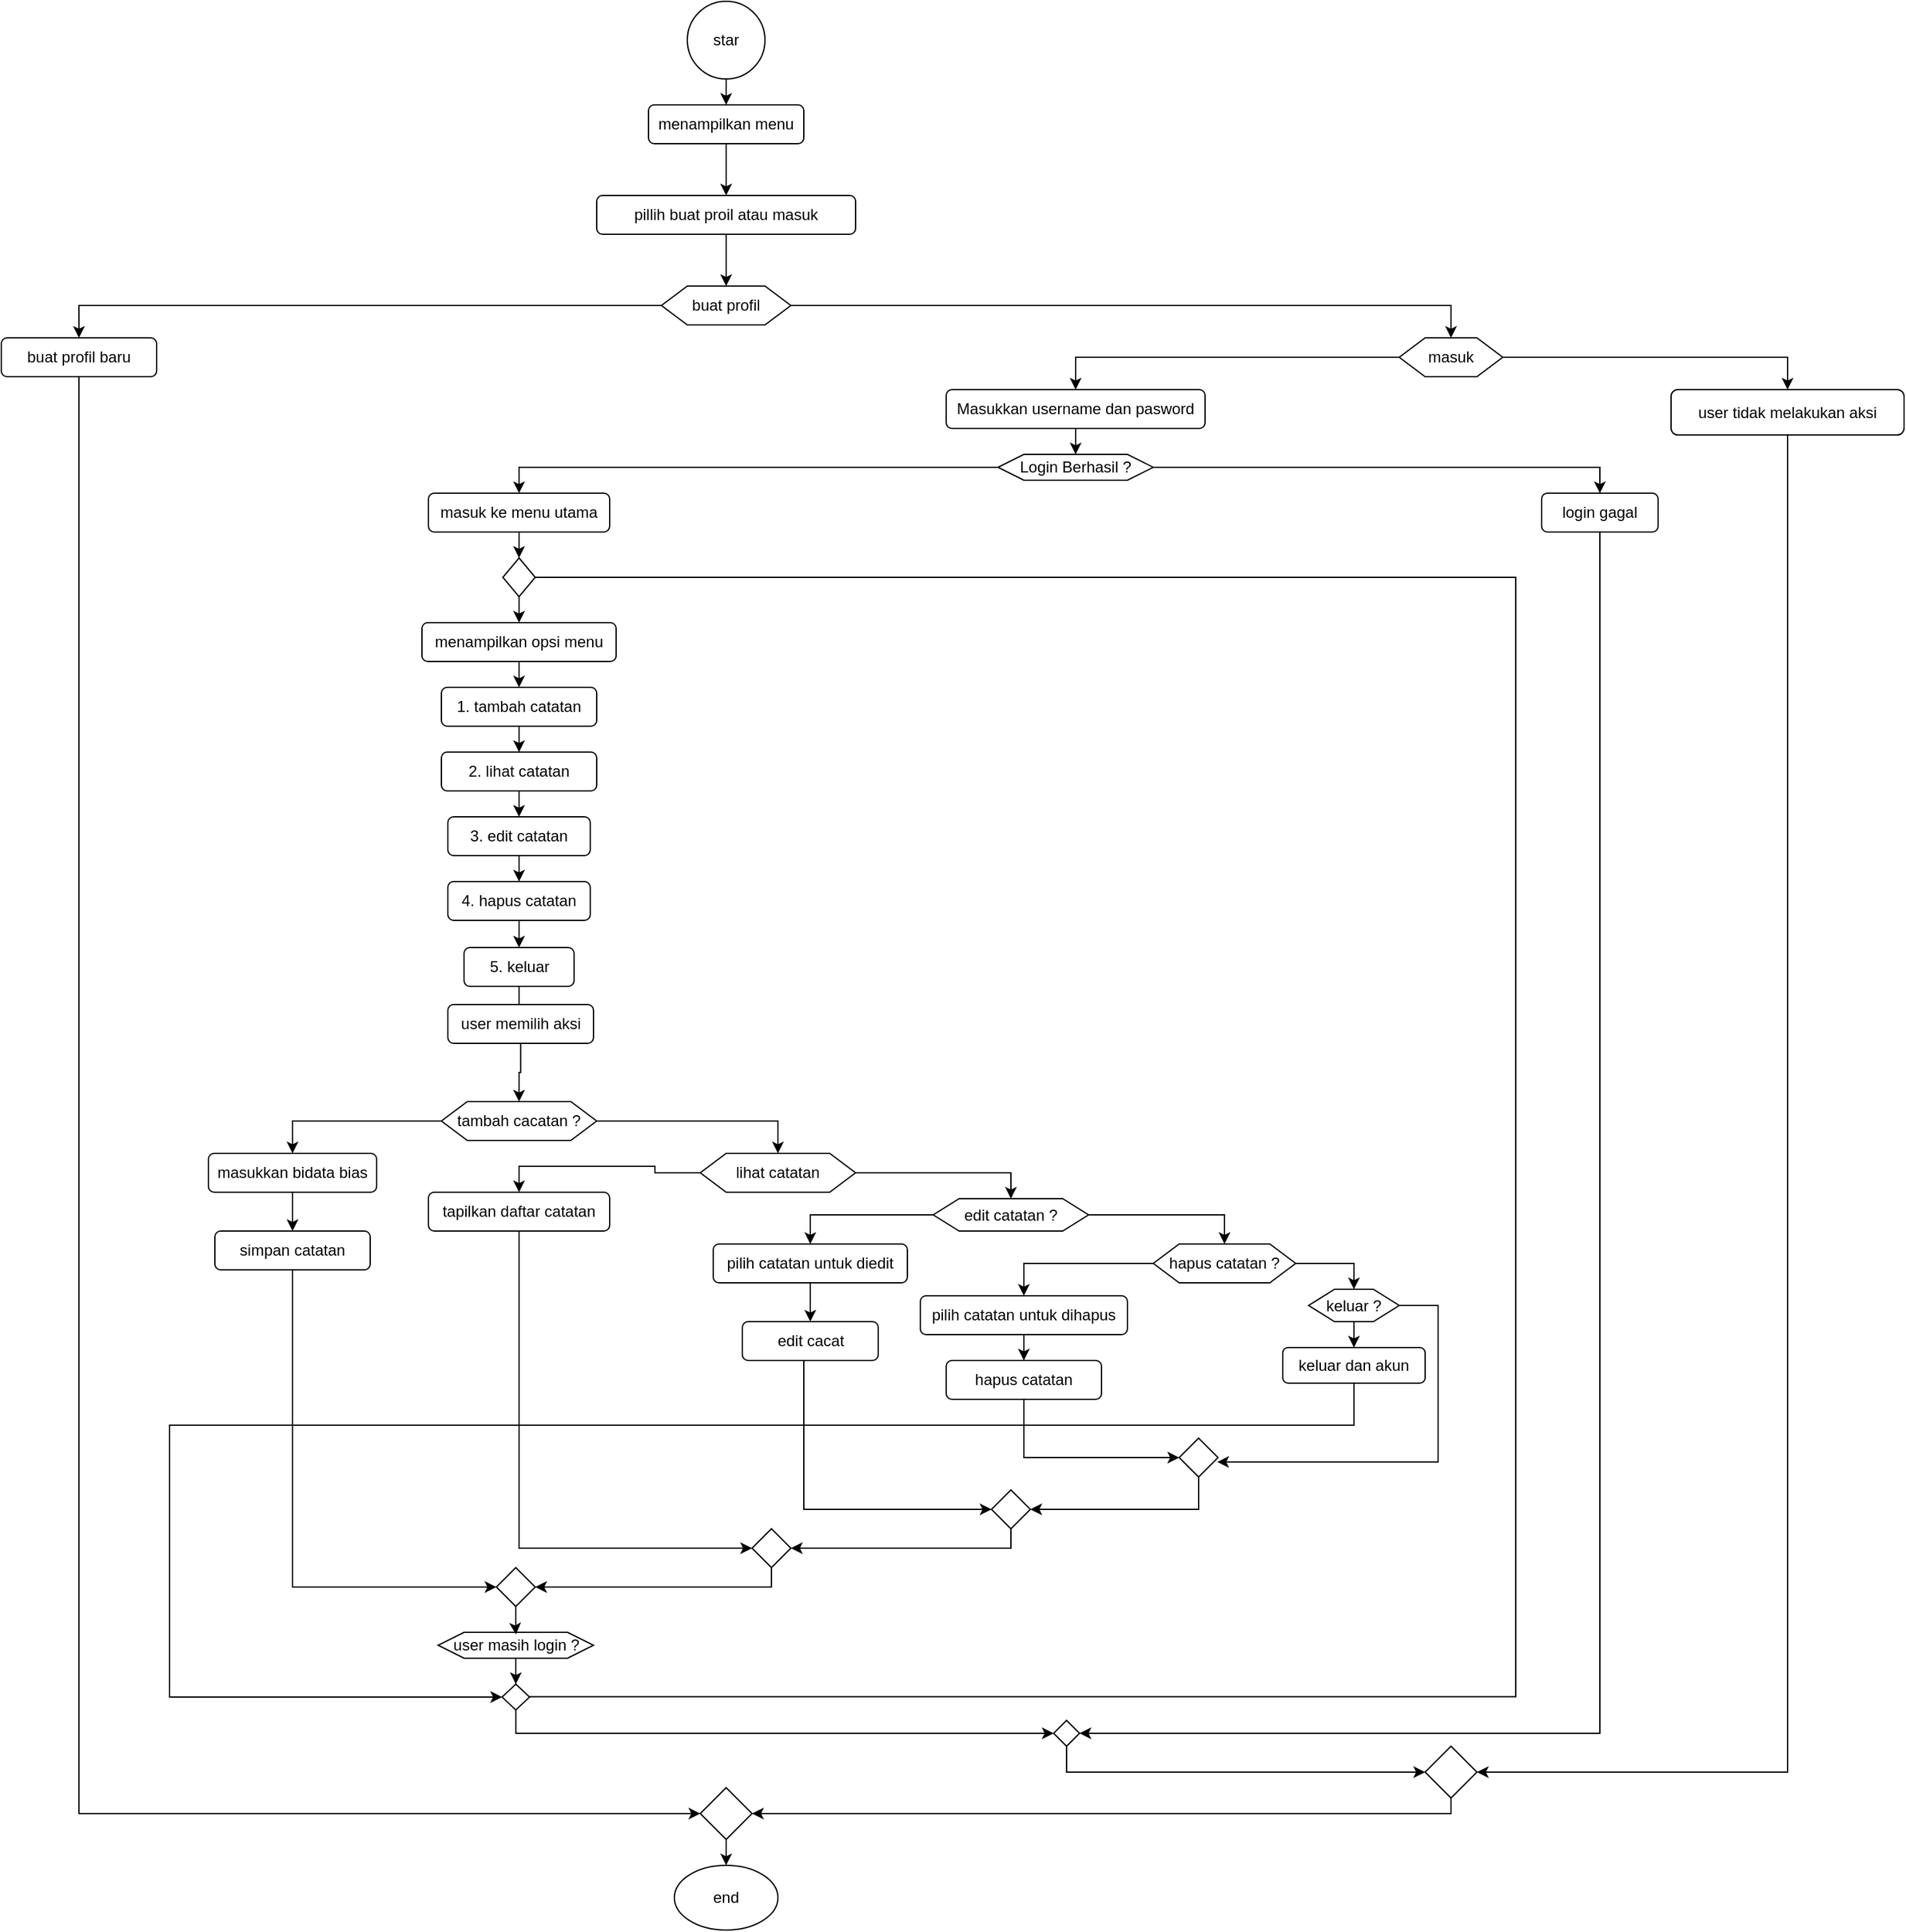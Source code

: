 <mxfile version="24.7.17">
  <diagram name="Halaman-1" id="eiSiMbMi7fS4a8jsoS2i">
    <mxGraphModel dx="3215" dy="2763" grid="1" gridSize="10" guides="1" tooltips="1" connect="1" arrows="1" fold="1" page="1" pageScale="1" pageWidth="827" pageHeight="1169" math="0" shadow="0">
      <root>
        <mxCell id="0" />
        <mxCell id="1" parent="0" />
        <mxCell id="rtno7H42Kn7BQm7Fvm1C-87" style="edgeStyle=orthogonalEdgeStyle;rounded=0;orthogonalLoop=1;jettySize=auto;html=1;" edge="1" parent="1" source="rtno7H42Kn7BQm7Fvm1C-83" target="rtno7H42Kn7BQm7Fvm1C-85">
          <mxGeometry relative="1" as="geometry" />
        </mxCell>
        <mxCell id="rtno7H42Kn7BQm7Fvm1C-83" value="star" style="ellipse;whiteSpace=wrap;html=1;aspect=fixed;" vertex="1" parent="1">
          <mxGeometry x="80" y="-190" width="60" height="60" as="geometry" />
        </mxCell>
        <mxCell id="rtno7H42Kn7BQm7Fvm1C-92" style="edgeStyle=orthogonalEdgeStyle;rounded=0;orthogonalLoop=1;jettySize=auto;html=1;exitX=0.5;exitY=1;exitDx=0;exitDy=0;" edge="1" parent="1" source="rtno7H42Kn7BQm7Fvm1C-84" target="rtno7H42Kn7BQm7Fvm1C-89">
          <mxGeometry relative="1" as="geometry" />
        </mxCell>
        <mxCell id="rtno7H42Kn7BQm7Fvm1C-84" value="pillih buat proil atau masuk" style="rounded=1;whiteSpace=wrap;html=1;" vertex="1" parent="1">
          <mxGeometry x="10" y="-40" width="200" height="30" as="geometry" />
        </mxCell>
        <mxCell id="rtno7H42Kn7BQm7Fvm1C-88" style="edgeStyle=orthogonalEdgeStyle;rounded=0;orthogonalLoop=1;jettySize=auto;html=1;exitX=0.5;exitY=1;exitDx=0;exitDy=0;" edge="1" parent="1" source="rtno7H42Kn7BQm7Fvm1C-85" target="rtno7H42Kn7BQm7Fvm1C-84">
          <mxGeometry relative="1" as="geometry" />
        </mxCell>
        <mxCell id="rtno7H42Kn7BQm7Fvm1C-85" value="menampilkan menu" style="rounded=1;whiteSpace=wrap;html=1;" vertex="1" parent="1">
          <mxGeometry x="50" y="-110" width="120" height="30" as="geometry" />
        </mxCell>
        <mxCell id="rtno7H42Kn7BQm7Fvm1C-91" style="edgeStyle=orthogonalEdgeStyle;rounded=0;orthogonalLoop=1;jettySize=auto;html=1;exitX=0;exitY=0.5;exitDx=0;exitDy=0;" edge="1" parent="1" source="rtno7H42Kn7BQm7Fvm1C-89" target="rtno7H42Kn7BQm7Fvm1C-90">
          <mxGeometry relative="1" as="geometry" />
        </mxCell>
        <mxCell id="rtno7H42Kn7BQm7Fvm1C-94" style="edgeStyle=orthogonalEdgeStyle;rounded=0;orthogonalLoop=1;jettySize=auto;html=1;exitX=1;exitY=0.5;exitDx=0;exitDy=0;entryX=0.5;entryY=0;entryDx=0;entryDy=0;" edge="1" parent="1" source="rtno7H42Kn7BQm7Fvm1C-89" target="rtno7H42Kn7BQm7Fvm1C-93">
          <mxGeometry relative="1" as="geometry" />
        </mxCell>
        <mxCell id="rtno7H42Kn7BQm7Fvm1C-89" value="buat profil" style="shape=hexagon;perimeter=hexagonPerimeter2;whiteSpace=wrap;html=1;fixedSize=1;" vertex="1" parent="1">
          <mxGeometry x="60" y="30" width="100" height="30" as="geometry" />
        </mxCell>
        <mxCell id="rtno7H42Kn7BQm7Fvm1C-184" style="edgeStyle=orthogonalEdgeStyle;rounded=0;orthogonalLoop=1;jettySize=auto;html=1;exitX=0.5;exitY=1;exitDx=0;exitDy=0;entryX=0;entryY=0.5;entryDx=0;entryDy=0;" edge="1" parent="1" source="rtno7H42Kn7BQm7Fvm1C-90" target="rtno7H42Kn7BQm7Fvm1C-182">
          <mxGeometry relative="1" as="geometry" />
        </mxCell>
        <mxCell id="rtno7H42Kn7BQm7Fvm1C-90" value="buat profil baru" style="rounded=1;whiteSpace=wrap;html=1;" vertex="1" parent="1">
          <mxGeometry x="-450" y="70" width="120" height="30" as="geometry" />
        </mxCell>
        <mxCell id="rtno7H42Kn7BQm7Fvm1C-96" style="edgeStyle=orthogonalEdgeStyle;rounded=0;orthogonalLoop=1;jettySize=auto;html=1;exitX=0;exitY=0.5;exitDx=0;exitDy=0;" edge="1" parent="1" source="rtno7H42Kn7BQm7Fvm1C-93" target="rtno7H42Kn7BQm7Fvm1C-95">
          <mxGeometry relative="1" as="geometry" />
        </mxCell>
        <mxCell id="rtno7H42Kn7BQm7Fvm1C-98" style="edgeStyle=orthogonalEdgeStyle;rounded=0;orthogonalLoop=1;jettySize=auto;html=1;entryX=0.5;entryY=0;entryDx=0;entryDy=0;" edge="1" parent="1" source="rtno7H42Kn7BQm7Fvm1C-93" target="rtno7H42Kn7BQm7Fvm1C-97">
          <mxGeometry relative="1" as="geometry" />
        </mxCell>
        <mxCell id="rtno7H42Kn7BQm7Fvm1C-93" value="masuk" style="shape=hexagon;perimeter=hexagonPerimeter2;whiteSpace=wrap;html=1;fixedSize=1;" vertex="1" parent="1">
          <mxGeometry x="630" y="70" width="80" height="30" as="geometry" />
        </mxCell>
        <mxCell id="rtno7H42Kn7BQm7Fvm1C-100" style="edgeStyle=orthogonalEdgeStyle;rounded=0;orthogonalLoop=1;jettySize=auto;html=1;exitX=0.5;exitY=1;exitDx=0;exitDy=0;entryX=0.5;entryY=0;entryDx=0;entryDy=0;" edge="1" parent="1" source="rtno7H42Kn7BQm7Fvm1C-95" target="rtno7H42Kn7BQm7Fvm1C-99">
          <mxGeometry relative="1" as="geometry" />
        </mxCell>
        <mxCell id="rtno7H42Kn7BQm7Fvm1C-95" value="Masukkan username dan pasword" style="rounded=1;whiteSpace=wrap;html=1;" vertex="1" parent="1">
          <mxGeometry x="280" y="110" width="200" height="30" as="geometry" />
        </mxCell>
        <mxCell id="rtno7H42Kn7BQm7Fvm1C-186" style="edgeStyle=orthogonalEdgeStyle;rounded=0;orthogonalLoop=1;jettySize=auto;html=1;entryX=1;entryY=0.5;entryDx=0;entryDy=0;" edge="1" parent="1" source="rtno7H42Kn7BQm7Fvm1C-97" target="rtno7H42Kn7BQm7Fvm1C-183">
          <mxGeometry relative="1" as="geometry">
            <Array as="points">
              <mxPoint x="930" y="1178" />
            </Array>
          </mxGeometry>
        </mxCell>
        <mxCell id="rtno7H42Kn7BQm7Fvm1C-97" value="user tidak melakukan aksi" style="rounded=1;whiteSpace=wrap;html=1;" vertex="1" parent="1">
          <mxGeometry x="840" y="110" width="180" height="35" as="geometry" />
        </mxCell>
        <mxCell id="rtno7H42Kn7BQm7Fvm1C-105" style="edgeStyle=orthogonalEdgeStyle;rounded=0;orthogonalLoop=1;jettySize=auto;html=1;exitX=1;exitY=0.5;exitDx=0;exitDy=0;" edge="1" parent="1" source="rtno7H42Kn7BQm7Fvm1C-99" target="rtno7H42Kn7BQm7Fvm1C-104">
          <mxGeometry relative="1" as="geometry" />
        </mxCell>
        <mxCell id="rtno7H42Kn7BQm7Fvm1C-107" style="edgeStyle=orthogonalEdgeStyle;rounded=0;orthogonalLoop=1;jettySize=auto;html=1;exitX=0;exitY=0.5;exitDx=0;exitDy=0;" edge="1" parent="1" source="rtno7H42Kn7BQm7Fvm1C-99" target="rtno7H42Kn7BQm7Fvm1C-101">
          <mxGeometry relative="1" as="geometry" />
        </mxCell>
        <mxCell id="rtno7H42Kn7BQm7Fvm1C-99" value="Login Berhasil ?" style="shape=hexagon;perimeter=hexagonPerimeter2;whiteSpace=wrap;html=1;fixedSize=1;" vertex="1" parent="1">
          <mxGeometry x="320" y="160" width="120" height="20" as="geometry" />
        </mxCell>
        <mxCell id="rtno7H42Kn7BQm7Fvm1C-109" style="edgeStyle=orthogonalEdgeStyle;rounded=0;orthogonalLoop=1;jettySize=auto;html=1;exitX=0.5;exitY=1;exitDx=0;exitDy=0;" edge="1" parent="1" source="rtno7H42Kn7BQm7Fvm1C-101" target="rtno7H42Kn7BQm7Fvm1C-108">
          <mxGeometry relative="1" as="geometry" />
        </mxCell>
        <mxCell id="rtno7H42Kn7BQm7Fvm1C-101" value="masuk ke menu utama" style="rounded=1;whiteSpace=wrap;html=1;" vertex="1" parent="1">
          <mxGeometry x="-120" y="190" width="140" height="30" as="geometry" />
        </mxCell>
        <mxCell id="rtno7H42Kn7BQm7Fvm1C-179" style="edgeStyle=orthogonalEdgeStyle;rounded=0;orthogonalLoop=1;jettySize=auto;html=1;exitX=0.5;exitY=1;exitDx=0;exitDy=0;entryX=1;entryY=0.5;entryDx=0;entryDy=0;" edge="1" parent="1" source="rtno7H42Kn7BQm7Fvm1C-104" target="rtno7H42Kn7BQm7Fvm1C-177">
          <mxGeometry relative="1" as="geometry" />
        </mxCell>
        <mxCell id="rtno7H42Kn7BQm7Fvm1C-104" value="login gagal" style="rounded=1;whiteSpace=wrap;html=1;" vertex="1" parent="1">
          <mxGeometry x="740" y="190" width="90" height="30" as="geometry" />
        </mxCell>
        <mxCell id="rtno7H42Kn7BQm7Fvm1C-113" style="edgeStyle=orthogonalEdgeStyle;rounded=0;orthogonalLoop=1;jettySize=auto;html=1;exitX=0.5;exitY=1;exitDx=0;exitDy=0;entryX=0.5;entryY=0;entryDx=0;entryDy=0;" edge="1" parent="1" source="rtno7H42Kn7BQm7Fvm1C-108" target="rtno7H42Kn7BQm7Fvm1C-112">
          <mxGeometry relative="1" as="geometry" />
        </mxCell>
        <mxCell id="rtno7H42Kn7BQm7Fvm1C-180" style="edgeStyle=orthogonalEdgeStyle;rounded=0;orthogonalLoop=1;jettySize=auto;html=1;endArrow=none;endFill=0;entryX=0.941;entryY=0.49;entryDx=0;entryDy=0;entryPerimeter=0;" edge="1" parent="1" source="rtno7H42Kn7BQm7Fvm1C-108" target="rtno7H42Kn7BQm7Fvm1C-175">
          <mxGeometry relative="1" as="geometry">
            <mxPoint x="-40" y="1120" as="targetPoint" />
            <Array as="points">
              <mxPoint x="720" y="255" />
              <mxPoint x="720" y="1120" />
            </Array>
          </mxGeometry>
        </mxCell>
        <mxCell id="rtno7H42Kn7BQm7Fvm1C-108" value="" style="rhombus;whiteSpace=wrap;html=1;" vertex="1" parent="1">
          <mxGeometry x="-62.5" y="240" width="25" height="30" as="geometry" />
        </mxCell>
        <mxCell id="rtno7H42Kn7BQm7Fvm1C-115" style="edgeStyle=orthogonalEdgeStyle;rounded=0;orthogonalLoop=1;jettySize=auto;html=1;exitX=0.5;exitY=1;exitDx=0;exitDy=0;entryX=0.5;entryY=0;entryDx=0;entryDy=0;" edge="1" parent="1" source="rtno7H42Kn7BQm7Fvm1C-112" target="rtno7H42Kn7BQm7Fvm1C-114">
          <mxGeometry relative="1" as="geometry" />
        </mxCell>
        <mxCell id="rtno7H42Kn7BQm7Fvm1C-112" value="menampilkan opsi menu" style="rounded=1;whiteSpace=wrap;html=1;" vertex="1" parent="1">
          <mxGeometry x="-125" y="290" width="150" height="30" as="geometry" />
        </mxCell>
        <mxCell id="rtno7H42Kn7BQm7Fvm1C-117" style="edgeStyle=orthogonalEdgeStyle;rounded=0;orthogonalLoop=1;jettySize=auto;html=1;exitX=0.5;exitY=1;exitDx=0;exitDy=0;" edge="1" parent="1" source="rtno7H42Kn7BQm7Fvm1C-114" target="rtno7H42Kn7BQm7Fvm1C-116">
          <mxGeometry relative="1" as="geometry" />
        </mxCell>
        <mxCell id="rtno7H42Kn7BQm7Fvm1C-114" value="1. tambah catatan" style="rounded=1;whiteSpace=wrap;html=1;" vertex="1" parent="1">
          <mxGeometry x="-110" y="340" width="120" height="30" as="geometry" />
        </mxCell>
        <mxCell id="rtno7H42Kn7BQm7Fvm1C-119" style="edgeStyle=orthogonalEdgeStyle;rounded=0;orthogonalLoop=1;jettySize=auto;html=1;exitX=0.5;exitY=1;exitDx=0;exitDy=0;entryX=0.5;entryY=0;entryDx=0;entryDy=0;" edge="1" parent="1" source="rtno7H42Kn7BQm7Fvm1C-116" target="rtno7H42Kn7BQm7Fvm1C-118">
          <mxGeometry relative="1" as="geometry" />
        </mxCell>
        <mxCell id="rtno7H42Kn7BQm7Fvm1C-116" value="2. lihat catatan" style="rounded=1;whiteSpace=wrap;html=1;" vertex="1" parent="1">
          <mxGeometry x="-110" y="390" width="120" height="30" as="geometry" />
        </mxCell>
        <mxCell id="rtno7H42Kn7BQm7Fvm1C-121" style="edgeStyle=orthogonalEdgeStyle;rounded=0;orthogonalLoop=1;jettySize=auto;html=1;exitX=0.5;exitY=1;exitDx=0;exitDy=0;" edge="1" parent="1" source="rtno7H42Kn7BQm7Fvm1C-118" target="rtno7H42Kn7BQm7Fvm1C-120">
          <mxGeometry relative="1" as="geometry" />
        </mxCell>
        <mxCell id="rtno7H42Kn7BQm7Fvm1C-118" value="3. edit catatan" style="rounded=1;whiteSpace=wrap;html=1;" vertex="1" parent="1">
          <mxGeometry x="-105" y="440" width="110" height="30" as="geometry" />
        </mxCell>
        <mxCell id="rtno7H42Kn7BQm7Fvm1C-123" style="edgeStyle=orthogonalEdgeStyle;rounded=0;orthogonalLoop=1;jettySize=auto;html=1;exitX=0.5;exitY=1;exitDx=0;exitDy=0;" edge="1" parent="1" source="rtno7H42Kn7BQm7Fvm1C-120" target="rtno7H42Kn7BQm7Fvm1C-122">
          <mxGeometry relative="1" as="geometry" />
        </mxCell>
        <mxCell id="rtno7H42Kn7BQm7Fvm1C-120" value="4. hapus catatan" style="rounded=1;whiteSpace=wrap;html=1;" vertex="1" parent="1">
          <mxGeometry x="-105" y="490" width="110" height="30" as="geometry" />
        </mxCell>
        <mxCell id="rtno7H42Kn7BQm7Fvm1C-125" style="edgeStyle=orthogonalEdgeStyle;rounded=0;orthogonalLoop=1;jettySize=auto;html=1;" edge="1" parent="1" source="rtno7H42Kn7BQm7Fvm1C-122" target="rtno7H42Kn7BQm7Fvm1C-124">
          <mxGeometry relative="1" as="geometry" />
        </mxCell>
        <mxCell id="rtno7H42Kn7BQm7Fvm1C-122" value="5. keluar" style="rounded=1;whiteSpace=wrap;html=1;" vertex="1" parent="1">
          <mxGeometry x="-92.5" y="541" width="85" height="30" as="geometry" />
        </mxCell>
        <mxCell id="rtno7H42Kn7BQm7Fvm1C-129" style="edgeStyle=orthogonalEdgeStyle;rounded=0;orthogonalLoop=1;jettySize=auto;html=1;" edge="1" parent="1" source="rtno7H42Kn7BQm7Fvm1C-124" target="rtno7H42Kn7BQm7Fvm1C-126">
          <mxGeometry relative="1" as="geometry" />
        </mxCell>
        <mxCell id="rtno7H42Kn7BQm7Fvm1C-124" value="user memilih aksi" style="rounded=1;whiteSpace=wrap;html=1;" vertex="1" parent="1">
          <mxGeometry x="-105" y="585" width="112.5" height="30" as="geometry" />
        </mxCell>
        <mxCell id="rtno7H42Kn7BQm7Fvm1C-128" style="edgeStyle=orthogonalEdgeStyle;rounded=0;orthogonalLoop=1;jettySize=auto;html=1;exitX=0;exitY=0.5;exitDx=0;exitDy=0;" edge="1" parent="1" source="rtno7H42Kn7BQm7Fvm1C-126" target="rtno7H42Kn7BQm7Fvm1C-127">
          <mxGeometry relative="1" as="geometry" />
        </mxCell>
        <mxCell id="rtno7H42Kn7BQm7Fvm1C-134" style="edgeStyle=orthogonalEdgeStyle;rounded=0;orthogonalLoop=1;jettySize=auto;html=1;" edge="1" parent="1" source="rtno7H42Kn7BQm7Fvm1C-126" target="rtno7H42Kn7BQm7Fvm1C-133">
          <mxGeometry relative="1" as="geometry" />
        </mxCell>
        <mxCell id="rtno7H42Kn7BQm7Fvm1C-126" value="tambah cacatan ?" style="shape=hexagon;perimeter=hexagonPerimeter2;whiteSpace=wrap;html=1;fixedSize=1;" vertex="1" parent="1">
          <mxGeometry x="-110" y="660" width="120" height="30" as="geometry" />
        </mxCell>
        <mxCell id="rtno7H42Kn7BQm7Fvm1C-132" style="edgeStyle=orthogonalEdgeStyle;rounded=0;orthogonalLoop=1;jettySize=auto;html=1;" edge="1" parent="1" source="rtno7H42Kn7BQm7Fvm1C-127" target="rtno7H42Kn7BQm7Fvm1C-131">
          <mxGeometry relative="1" as="geometry" />
        </mxCell>
        <mxCell id="rtno7H42Kn7BQm7Fvm1C-127" value="masukkan bidata bias" style="rounded=1;whiteSpace=wrap;html=1;" vertex="1" parent="1">
          <mxGeometry x="-290" y="700" width="130" height="30" as="geometry" />
        </mxCell>
        <mxCell id="rtno7H42Kn7BQm7Fvm1C-172" style="edgeStyle=orthogonalEdgeStyle;rounded=0;orthogonalLoop=1;jettySize=auto;html=1;entryX=0;entryY=0.5;entryDx=0;entryDy=0;" edge="1" parent="1" source="rtno7H42Kn7BQm7Fvm1C-131" target="rtno7H42Kn7BQm7Fvm1C-170">
          <mxGeometry relative="1" as="geometry">
            <Array as="points">
              <mxPoint x="-225" y="1035" />
            </Array>
          </mxGeometry>
        </mxCell>
        <mxCell id="rtno7H42Kn7BQm7Fvm1C-131" value="simpan catatan" style="rounded=1;whiteSpace=wrap;html=1;" vertex="1" parent="1">
          <mxGeometry x="-285" y="760" width="120" height="30" as="geometry" />
        </mxCell>
        <mxCell id="rtno7H42Kn7BQm7Fvm1C-137" style="edgeStyle=orthogonalEdgeStyle;rounded=0;orthogonalLoop=1;jettySize=auto;html=1;exitX=0;exitY=0.5;exitDx=0;exitDy=0;entryX=0.5;entryY=0;entryDx=0;entryDy=0;" edge="1" parent="1" source="rtno7H42Kn7BQm7Fvm1C-133" target="rtno7H42Kn7BQm7Fvm1C-135">
          <mxGeometry relative="1" as="geometry" />
        </mxCell>
        <mxCell id="rtno7H42Kn7BQm7Fvm1C-139" style="edgeStyle=orthogonalEdgeStyle;rounded=0;orthogonalLoop=1;jettySize=auto;html=1;entryX=0.5;entryY=0;entryDx=0;entryDy=0;" edge="1" parent="1" source="rtno7H42Kn7BQm7Fvm1C-133" target="rtno7H42Kn7BQm7Fvm1C-138">
          <mxGeometry relative="1" as="geometry" />
        </mxCell>
        <mxCell id="rtno7H42Kn7BQm7Fvm1C-133" value="lihat catatan" style="shape=hexagon;perimeter=hexagonPerimeter2;whiteSpace=wrap;html=1;fixedSize=1;" vertex="1" parent="1">
          <mxGeometry x="90" y="700" width="120" height="30" as="geometry" />
        </mxCell>
        <mxCell id="rtno7H42Kn7BQm7Fvm1C-169" style="edgeStyle=orthogonalEdgeStyle;rounded=0;orthogonalLoop=1;jettySize=auto;html=1;entryX=0;entryY=0.5;entryDx=0;entryDy=0;" edge="1" parent="1" source="rtno7H42Kn7BQm7Fvm1C-135" target="rtno7H42Kn7BQm7Fvm1C-167">
          <mxGeometry relative="1" as="geometry">
            <Array as="points">
              <mxPoint x="-50" y="1005" />
            </Array>
          </mxGeometry>
        </mxCell>
        <mxCell id="rtno7H42Kn7BQm7Fvm1C-135" value="tapilkan daftar catatan" style="rounded=1;whiteSpace=wrap;html=1;" vertex="1" parent="1">
          <mxGeometry x="-120" y="730" width="140" height="30" as="geometry" />
        </mxCell>
        <mxCell id="rtno7H42Kn7BQm7Fvm1C-141" style="edgeStyle=orthogonalEdgeStyle;rounded=0;orthogonalLoop=1;jettySize=auto;html=1;entryX=0.5;entryY=0;entryDx=0;entryDy=0;" edge="1" parent="1" source="rtno7H42Kn7BQm7Fvm1C-138" target="rtno7H42Kn7BQm7Fvm1C-140">
          <mxGeometry relative="1" as="geometry" />
        </mxCell>
        <mxCell id="rtno7H42Kn7BQm7Fvm1C-145" style="edgeStyle=orthogonalEdgeStyle;rounded=0;orthogonalLoop=1;jettySize=auto;html=1;entryX=0.5;entryY=0;entryDx=0;entryDy=0;" edge="1" parent="1" source="rtno7H42Kn7BQm7Fvm1C-138" target="rtno7H42Kn7BQm7Fvm1C-144">
          <mxGeometry relative="1" as="geometry" />
        </mxCell>
        <mxCell id="rtno7H42Kn7BQm7Fvm1C-138" value="edit catatan ?" style="shape=hexagon;perimeter=hexagonPerimeter2;whiteSpace=wrap;html=1;fixedSize=1;" vertex="1" parent="1">
          <mxGeometry x="270" y="735" width="120" height="25" as="geometry" />
        </mxCell>
        <mxCell id="rtno7H42Kn7BQm7Fvm1C-143" style="edgeStyle=orthogonalEdgeStyle;rounded=0;orthogonalLoop=1;jettySize=auto;html=1;exitX=0.5;exitY=1;exitDx=0;exitDy=0;entryX=0.5;entryY=0;entryDx=0;entryDy=0;" edge="1" parent="1" source="rtno7H42Kn7BQm7Fvm1C-140" target="rtno7H42Kn7BQm7Fvm1C-142">
          <mxGeometry relative="1" as="geometry" />
        </mxCell>
        <mxCell id="rtno7H42Kn7BQm7Fvm1C-140" value="pilih catatan untuk diedit" style="rounded=1;whiteSpace=wrap;html=1;" vertex="1" parent="1">
          <mxGeometry x="100" y="770" width="150" height="30" as="geometry" />
        </mxCell>
        <mxCell id="rtno7H42Kn7BQm7Fvm1C-165" style="edgeStyle=orthogonalEdgeStyle;rounded=0;orthogonalLoop=1;jettySize=auto;html=1;entryX=0;entryY=0.5;entryDx=0;entryDy=0;" edge="1" parent="1" source="rtno7H42Kn7BQm7Fvm1C-142" target="rtno7H42Kn7BQm7Fvm1C-163">
          <mxGeometry relative="1" as="geometry">
            <Array as="points">
              <mxPoint x="170" y="975" />
            </Array>
          </mxGeometry>
        </mxCell>
        <mxCell id="rtno7H42Kn7BQm7Fvm1C-142" value="edit cacat" style="rounded=1;whiteSpace=wrap;html=1;" vertex="1" parent="1">
          <mxGeometry x="122.5" y="830" width="105" height="30" as="geometry" />
        </mxCell>
        <mxCell id="rtno7H42Kn7BQm7Fvm1C-147" style="edgeStyle=orthogonalEdgeStyle;rounded=0;orthogonalLoop=1;jettySize=auto;html=1;" edge="1" parent="1" source="rtno7H42Kn7BQm7Fvm1C-144" target="rtno7H42Kn7BQm7Fvm1C-146">
          <mxGeometry relative="1" as="geometry" />
        </mxCell>
        <mxCell id="rtno7H42Kn7BQm7Fvm1C-155" value="" style="edgeStyle=orthogonalEdgeStyle;rounded=0;orthogonalLoop=1;jettySize=auto;html=1;" edge="1" parent="1" source="rtno7H42Kn7BQm7Fvm1C-144" target="rtno7H42Kn7BQm7Fvm1C-154">
          <mxGeometry relative="1" as="geometry" />
        </mxCell>
        <mxCell id="rtno7H42Kn7BQm7Fvm1C-144" value="hapus catatan ?" style="shape=hexagon;perimeter=hexagonPerimeter2;whiteSpace=wrap;html=1;fixedSize=1;" vertex="1" parent="1">
          <mxGeometry x="440" y="770" width="110" height="30" as="geometry" />
        </mxCell>
        <mxCell id="rtno7H42Kn7BQm7Fvm1C-149" value="" style="edgeStyle=orthogonalEdgeStyle;rounded=0;orthogonalLoop=1;jettySize=auto;html=1;" edge="1" parent="1" source="rtno7H42Kn7BQm7Fvm1C-146" target="rtno7H42Kn7BQm7Fvm1C-148">
          <mxGeometry relative="1" as="geometry" />
        </mxCell>
        <mxCell id="rtno7H42Kn7BQm7Fvm1C-146" value="pilih catatan untuk dihapus" style="rounded=1;whiteSpace=wrap;html=1;" vertex="1" parent="1">
          <mxGeometry x="260" y="810" width="160" height="30" as="geometry" />
        </mxCell>
        <mxCell id="rtno7H42Kn7BQm7Fvm1C-159" style="edgeStyle=orthogonalEdgeStyle;rounded=0;orthogonalLoop=1;jettySize=auto;html=1;exitX=0.5;exitY=1;exitDx=0;exitDy=0;entryX=0;entryY=0.5;entryDx=0;entryDy=0;" edge="1" parent="1" source="rtno7H42Kn7BQm7Fvm1C-148" target="rtno7H42Kn7BQm7Fvm1C-158">
          <mxGeometry relative="1" as="geometry" />
        </mxCell>
        <mxCell id="rtno7H42Kn7BQm7Fvm1C-148" value="hapus catatan" style="whiteSpace=wrap;html=1;rounded=1;" vertex="1" parent="1">
          <mxGeometry x="280" y="860" width="120" height="30" as="geometry" />
        </mxCell>
        <mxCell id="rtno7H42Kn7BQm7Fvm1C-157" value="" style="edgeStyle=orthogonalEdgeStyle;rounded=0;orthogonalLoop=1;jettySize=auto;html=1;" edge="1" parent="1" source="rtno7H42Kn7BQm7Fvm1C-154" target="rtno7H42Kn7BQm7Fvm1C-156">
          <mxGeometry relative="1" as="geometry" />
        </mxCell>
        <mxCell id="rtno7H42Kn7BQm7Fvm1C-154" value="keluar ?" style="shape=hexagon;perimeter=hexagonPerimeter2;whiteSpace=wrap;html=1;fixedSize=1;" vertex="1" parent="1">
          <mxGeometry x="560" y="805" width="70" height="25" as="geometry" />
        </mxCell>
        <mxCell id="rtno7H42Kn7BQm7Fvm1C-181" style="edgeStyle=orthogonalEdgeStyle;rounded=0;orthogonalLoop=1;jettySize=auto;html=1;exitX=0.5;exitY=1;exitDx=0;exitDy=0;entryX=0;entryY=0.5;entryDx=0;entryDy=0;" edge="1" parent="1" source="rtno7H42Kn7BQm7Fvm1C-156" target="rtno7H42Kn7BQm7Fvm1C-175">
          <mxGeometry relative="1" as="geometry">
            <Array as="points">
              <mxPoint x="595" y="910" />
              <mxPoint x="-320" y="910" />
              <mxPoint x="-320" y="1120" />
            </Array>
          </mxGeometry>
        </mxCell>
        <mxCell id="rtno7H42Kn7BQm7Fvm1C-156" value="keluar dan akun" style="rounded=1;whiteSpace=wrap;html=1;" vertex="1" parent="1">
          <mxGeometry x="540" y="850" width="110" height="27.5" as="geometry" />
        </mxCell>
        <mxCell id="rtno7H42Kn7BQm7Fvm1C-164" style="edgeStyle=orthogonalEdgeStyle;rounded=0;orthogonalLoop=1;jettySize=auto;html=1;exitX=0.5;exitY=1;exitDx=0;exitDy=0;entryX=1;entryY=0.5;entryDx=0;entryDy=0;" edge="1" parent="1" source="rtno7H42Kn7BQm7Fvm1C-158" target="rtno7H42Kn7BQm7Fvm1C-163">
          <mxGeometry relative="1" as="geometry" />
        </mxCell>
        <mxCell id="rtno7H42Kn7BQm7Fvm1C-158" value="" style="rhombus;whiteSpace=wrap;html=1;" vertex="1" parent="1">
          <mxGeometry x="460" y="920" width="30" height="30" as="geometry" />
        </mxCell>
        <mxCell id="rtno7H42Kn7BQm7Fvm1C-161" style="edgeStyle=orthogonalEdgeStyle;rounded=0;orthogonalLoop=1;jettySize=auto;html=1;exitX=1;exitY=0.5;exitDx=0;exitDy=0;entryX=0.98;entryY=0.613;entryDx=0;entryDy=0;entryPerimeter=0;" edge="1" parent="1" source="rtno7H42Kn7BQm7Fvm1C-154" target="rtno7H42Kn7BQm7Fvm1C-158">
          <mxGeometry relative="1" as="geometry">
            <Array as="points">
              <mxPoint x="660" y="818" />
              <mxPoint x="660" y="938" />
            </Array>
          </mxGeometry>
        </mxCell>
        <mxCell id="rtno7H42Kn7BQm7Fvm1C-168" style="edgeStyle=orthogonalEdgeStyle;rounded=0;orthogonalLoop=1;jettySize=auto;html=1;entryX=1;entryY=0.5;entryDx=0;entryDy=0;" edge="1" parent="1" source="rtno7H42Kn7BQm7Fvm1C-163" target="rtno7H42Kn7BQm7Fvm1C-167">
          <mxGeometry relative="1" as="geometry">
            <Array as="points">
              <mxPoint x="330" y="1005" />
            </Array>
          </mxGeometry>
        </mxCell>
        <mxCell id="rtno7H42Kn7BQm7Fvm1C-163" value="" style="rhombus;whiteSpace=wrap;html=1;" vertex="1" parent="1">
          <mxGeometry x="315" y="960" width="30" height="30" as="geometry" />
        </mxCell>
        <mxCell id="rtno7H42Kn7BQm7Fvm1C-171" style="edgeStyle=orthogonalEdgeStyle;rounded=0;orthogonalLoop=1;jettySize=auto;html=1;entryX=1;entryY=0.5;entryDx=0;entryDy=0;" edge="1" parent="1" source="rtno7H42Kn7BQm7Fvm1C-167" target="rtno7H42Kn7BQm7Fvm1C-170">
          <mxGeometry relative="1" as="geometry">
            <Array as="points">
              <mxPoint x="145" y="1035" />
            </Array>
          </mxGeometry>
        </mxCell>
        <mxCell id="rtno7H42Kn7BQm7Fvm1C-167" value="" style="rhombus;whiteSpace=wrap;html=1;" vertex="1" parent="1">
          <mxGeometry x="130" y="990" width="30" height="30" as="geometry" />
        </mxCell>
        <mxCell id="rtno7H42Kn7BQm7Fvm1C-170" value="" style="rhombus;whiteSpace=wrap;html=1;" vertex="1" parent="1">
          <mxGeometry x="-67.5" y="1020" width="30" height="30" as="geometry" />
        </mxCell>
        <mxCell id="rtno7H42Kn7BQm7Fvm1C-193" style="edgeStyle=orthogonalEdgeStyle;rounded=0;orthogonalLoop=1;jettySize=auto;html=1;entryX=0.5;entryY=0;entryDx=0;entryDy=0;" edge="1" parent="1" source="rtno7H42Kn7BQm7Fvm1C-173" target="rtno7H42Kn7BQm7Fvm1C-175">
          <mxGeometry relative="1" as="geometry" />
        </mxCell>
        <mxCell id="rtno7H42Kn7BQm7Fvm1C-173" value="user masih login ?" style="shape=hexagon;perimeter=hexagonPerimeter2;whiteSpace=wrap;html=1;fixedSize=1;" vertex="1" parent="1">
          <mxGeometry x="-112.5" y="1070" width="120" height="20" as="geometry" />
        </mxCell>
        <mxCell id="rtno7H42Kn7BQm7Fvm1C-174" style="edgeStyle=orthogonalEdgeStyle;rounded=0;orthogonalLoop=1;jettySize=auto;html=1;entryX=0.501;entryY=0.083;entryDx=0;entryDy=0;entryPerimeter=0;" edge="1" parent="1" source="rtno7H42Kn7BQm7Fvm1C-170" target="rtno7H42Kn7BQm7Fvm1C-173">
          <mxGeometry relative="1" as="geometry" />
        </mxCell>
        <mxCell id="rtno7H42Kn7BQm7Fvm1C-178" style="edgeStyle=orthogonalEdgeStyle;rounded=0;orthogonalLoop=1;jettySize=auto;html=1;entryX=0;entryY=0.5;entryDx=0;entryDy=0;" edge="1" parent="1" source="rtno7H42Kn7BQm7Fvm1C-175" target="rtno7H42Kn7BQm7Fvm1C-177">
          <mxGeometry relative="1" as="geometry">
            <Array as="points">
              <mxPoint x="-52" y="1148" />
            </Array>
          </mxGeometry>
        </mxCell>
        <mxCell id="rtno7H42Kn7BQm7Fvm1C-175" value="" style="rhombus;whiteSpace=wrap;html=1;" vertex="1" parent="1">
          <mxGeometry x="-63.12" y="1110" width="21.25" height="20" as="geometry" />
        </mxCell>
        <mxCell id="rtno7H42Kn7BQm7Fvm1C-185" style="edgeStyle=orthogonalEdgeStyle;rounded=0;orthogonalLoop=1;jettySize=auto;html=1;entryX=0;entryY=0.5;entryDx=0;entryDy=0;" edge="1" parent="1" source="rtno7H42Kn7BQm7Fvm1C-177" target="rtno7H42Kn7BQm7Fvm1C-183">
          <mxGeometry relative="1" as="geometry">
            <Array as="points">
              <mxPoint x="373" y="1178" />
            </Array>
          </mxGeometry>
        </mxCell>
        <mxCell id="rtno7H42Kn7BQm7Fvm1C-177" value="" style="rhombus;whiteSpace=wrap;html=1;" vertex="1" parent="1">
          <mxGeometry x="363" y="1138" width="20" height="20" as="geometry" />
        </mxCell>
        <mxCell id="rtno7H42Kn7BQm7Fvm1C-189" style="edgeStyle=orthogonalEdgeStyle;rounded=0;orthogonalLoop=1;jettySize=auto;html=1;exitX=0.5;exitY=1;exitDx=0;exitDy=0;entryX=0.5;entryY=0;entryDx=0;entryDy=0;" edge="1" parent="1" source="rtno7H42Kn7BQm7Fvm1C-182" target="rtno7H42Kn7BQm7Fvm1C-191">
          <mxGeometry relative="1" as="geometry">
            <mxPoint x="110.333" y="1270" as="targetPoint" />
            <Array as="points" />
          </mxGeometry>
        </mxCell>
        <mxCell id="rtno7H42Kn7BQm7Fvm1C-182" value="" style="rhombus;whiteSpace=wrap;html=1;" vertex="1" parent="1">
          <mxGeometry x="90" y="1190" width="40" height="40" as="geometry" />
        </mxCell>
        <mxCell id="rtno7H42Kn7BQm7Fvm1C-188" style="edgeStyle=orthogonalEdgeStyle;rounded=0;orthogonalLoop=1;jettySize=auto;html=1;exitX=0.5;exitY=1;exitDx=0;exitDy=0;entryX=1;entryY=0.5;entryDx=0;entryDy=0;" edge="1" parent="1" source="rtno7H42Kn7BQm7Fvm1C-183" target="rtno7H42Kn7BQm7Fvm1C-182">
          <mxGeometry relative="1" as="geometry">
            <Array as="points">
              <mxPoint x="670" y="1210" />
            </Array>
          </mxGeometry>
        </mxCell>
        <mxCell id="rtno7H42Kn7BQm7Fvm1C-183" value="" style="rhombus;whiteSpace=wrap;html=1;" vertex="1" parent="1">
          <mxGeometry x="650" y="1158" width="40" height="40" as="geometry" />
        </mxCell>
        <mxCell id="rtno7H42Kn7BQm7Fvm1C-191" value="end" style="ellipse;whiteSpace=wrap;html=1;" vertex="1" parent="1">
          <mxGeometry x="70" y="1250" width="80" height="50" as="geometry" />
        </mxCell>
      </root>
    </mxGraphModel>
  </diagram>
</mxfile>
